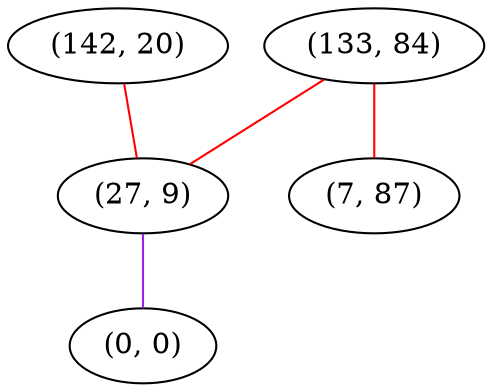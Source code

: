 graph "" {
"(142, 20)";
"(133, 84)";
"(27, 9)";
"(7, 87)";
"(0, 0)";
"(142, 20)" -- "(27, 9)"  [color=red, key=0, weight=1];
"(133, 84)" -- "(27, 9)"  [color=red, key=0, weight=1];
"(133, 84)" -- "(7, 87)"  [color=red, key=0, weight=1];
"(27, 9)" -- "(0, 0)"  [color=purple, key=0, weight=4];
}
